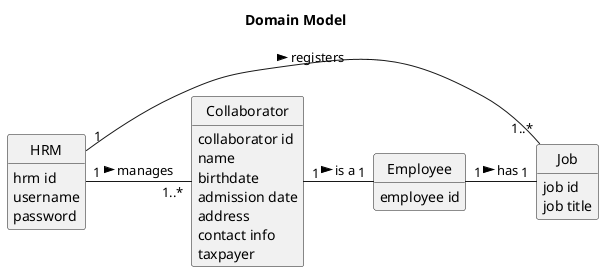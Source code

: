 @startuml
skinparam monochrome true
skinparam packageStyle rectangle
skinparam shadowing false
skinparam classAttributeIconSize 0

hide circle
hide methods

title Domain Model


class Job{
    job id
    job title
}

class HRM {
    hrm id
    username
    password

}


class Collaborator {
    collaborator id
    name
    birthdate
    admission date
    address
    contact info
    taxpayer

}

class Employee {
    employee id

}

HRM "1" - "1..*" Collaborator : manages >
HRM "1" - "1..*" Job : registers >
Collaborator "1" - "1" Employee : is a >
Employee "1" - "1" Job : has >




@enduml
